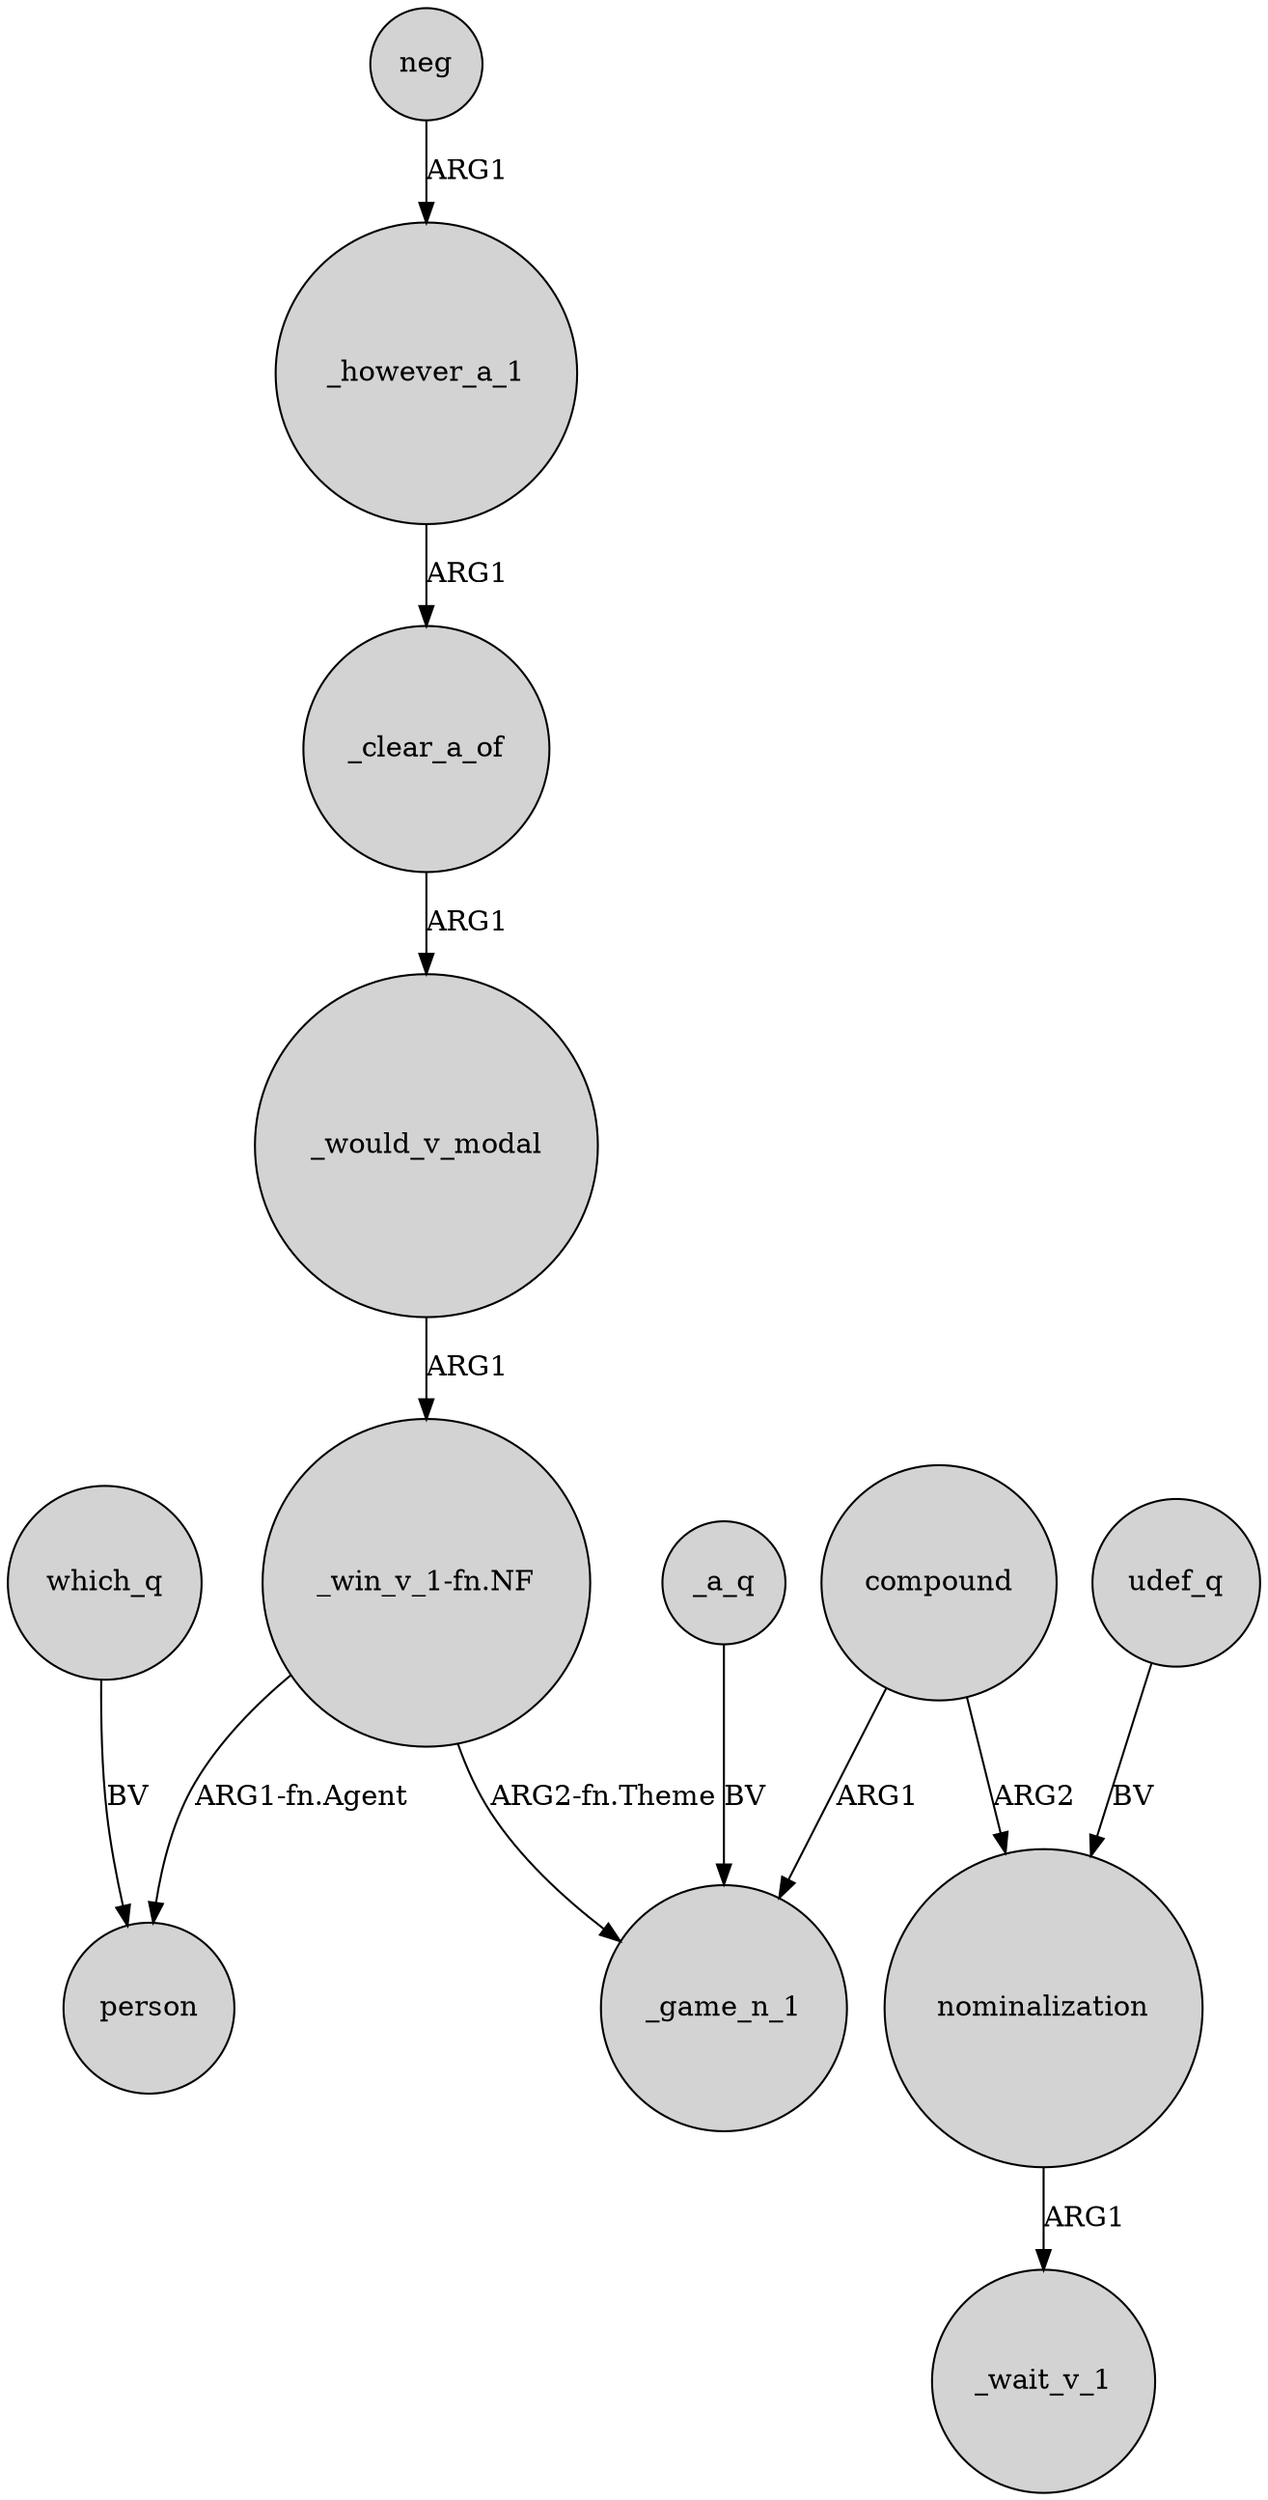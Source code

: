 digraph {
	node [shape=circle style=filled]
	which_q -> person [label=BV]
	_clear_a_of -> _would_v_modal [label=ARG1]
	compound -> _game_n_1 [label=ARG1]
	compound -> nominalization [label=ARG2]
	nominalization -> _wait_v_1 [label=ARG1]
	"_win_v_1-fn.NF" -> person [label="ARG1-fn.Agent"]
	"_win_v_1-fn.NF" -> _game_n_1 [label="ARG2-fn.Theme"]
	udef_q -> nominalization [label=BV]
	_a_q -> _game_n_1 [label=BV]
	neg -> _however_a_1 [label=ARG1]
	_would_v_modal -> "_win_v_1-fn.NF" [label=ARG1]
	_however_a_1 -> _clear_a_of [label=ARG1]
}
